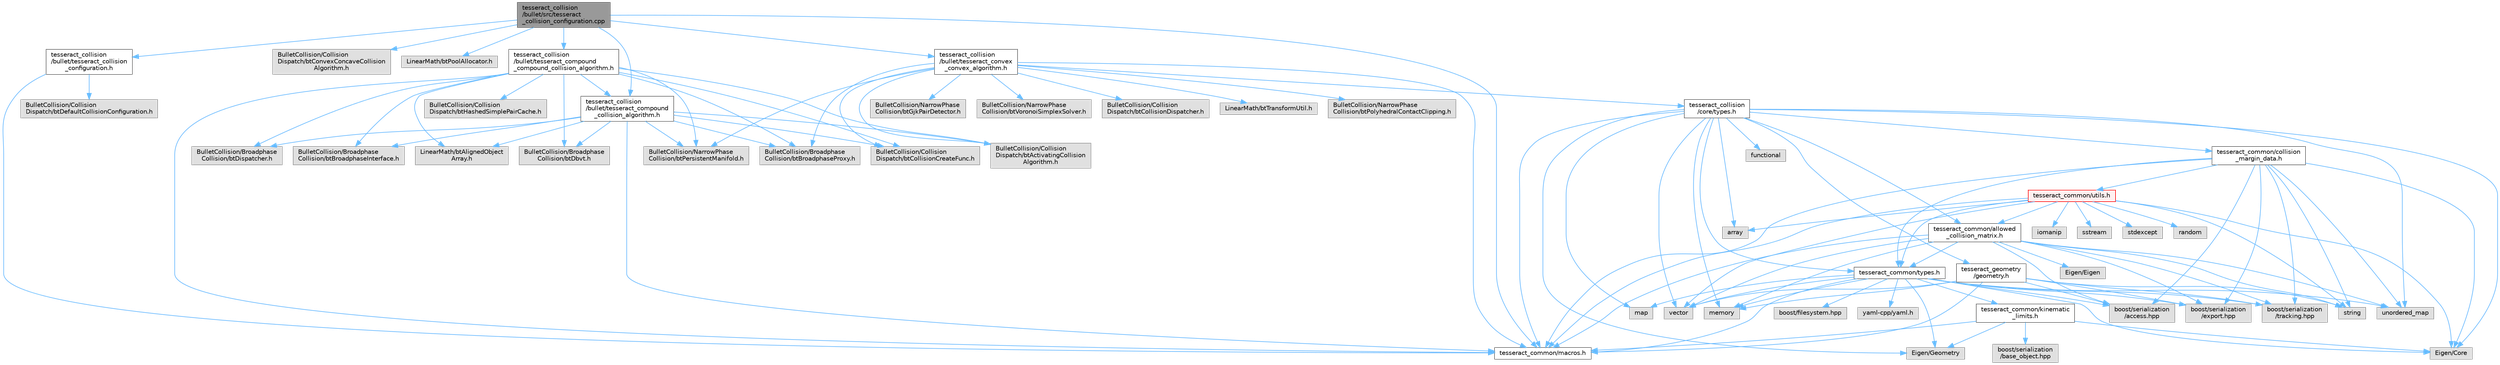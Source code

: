 digraph "tesseract_collision/bullet/src/tesseract_collision_configuration.cpp"
{
 // LATEX_PDF_SIZE
  bgcolor="transparent";
  edge [fontname=Helvetica,fontsize=10,labelfontname=Helvetica,labelfontsize=10];
  node [fontname=Helvetica,fontsize=10,shape=box,height=0.2,width=0.4];
  Node1 [label="tesseract_collision\l/bullet/src/tesseract\l_collision_configuration.cpp",height=0.2,width=0.4,color="gray40", fillcolor="grey60", style="filled", fontcolor="black",tooltip="Modified bullet collision configuration."];
  Node1 -> Node2 [color="steelblue1",style="solid"];
  Node2 [label="tesseract_common/macros.h",height=0.2,width=0.4,color="grey40", fillcolor="white", style="filled",URL="$de/d3c/macros_8h.html",tooltip="Common Tesseract Macros."];
  Node1 -> Node3 [color="steelblue1",style="solid"];
  Node3 [label="BulletCollision/Collision\lDispatch/btConvexConcaveCollision\lAlgorithm.h",height=0.2,width=0.4,color="grey60", fillcolor="#E0E0E0", style="filled",tooltip=" "];
  Node1 -> Node4 [color="steelblue1",style="solid"];
  Node4 [label="LinearMath/btPoolAllocator.h",height=0.2,width=0.4,color="grey60", fillcolor="#E0E0E0", style="filled",tooltip=" "];
  Node1 -> Node5 [color="steelblue1",style="solid"];
  Node5 [label="tesseract_collision\l/bullet/tesseract_collision\l_configuration.h",height=0.2,width=0.4,color="grey40", fillcolor="white", style="filled",URL="$d0/d96/tesseract__collision__configuration_8h.html",tooltip="Modified bullet collision configuration."];
  Node5 -> Node2 [color="steelblue1",style="solid"];
  Node5 -> Node6 [color="steelblue1",style="solid"];
  Node6 [label="BulletCollision/Collision\lDispatch/btDefaultCollisionConfiguration.h",height=0.2,width=0.4,color="grey60", fillcolor="#E0E0E0", style="filled",tooltip=" "];
  Node1 -> Node7 [color="steelblue1",style="solid"];
  Node7 [label="tesseract_collision\l/bullet/tesseract_compound\l_collision_algorithm.h",height=0.2,width=0.4,color="grey40", fillcolor="white", style="filled",URL="$d1/d14/tesseract__compound__collision__algorithm_8h.html",tooltip=" "];
  Node7 -> Node2 [color="steelblue1",style="solid"];
  Node7 -> Node8 [color="steelblue1",style="solid"];
  Node8 [label="BulletCollision/Broadphase\lCollision/btDispatcher.h",height=0.2,width=0.4,color="grey60", fillcolor="#E0E0E0", style="filled",tooltip=" "];
  Node7 -> Node9 [color="steelblue1",style="solid"];
  Node9 [label="BulletCollision/Broadphase\lCollision/btBroadphaseInterface.h",height=0.2,width=0.4,color="grey60", fillcolor="#E0E0E0", style="filled",tooltip=" "];
  Node7 -> Node10 [color="steelblue1",style="solid"];
  Node10 [label="BulletCollision/Collision\lDispatch/btActivatingCollision\lAlgorithm.h",height=0.2,width=0.4,color="grey60", fillcolor="#E0E0E0", style="filled",tooltip=" "];
  Node7 -> Node11 [color="steelblue1",style="solid"];
  Node11 [label="BulletCollision/NarrowPhase\lCollision/btPersistentManifold.h",height=0.2,width=0.4,color="grey60", fillcolor="#E0E0E0", style="filled",tooltip=" "];
  Node7 -> Node12 [color="steelblue1",style="solid"];
  Node12 [label="BulletCollision/Broadphase\lCollision/btBroadphaseProxy.h",height=0.2,width=0.4,color="grey60", fillcolor="#E0E0E0", style="filled",tooltip=" "];
  Node7 -> Node13 [color="steelblue1",style="solid"];
  Node13 [label="BulletCollision/Collision\lDispatch/btCollisionCreateFunc.h",height=0.2,width=0.4,color="grey60", fillcolor="#E0E0E0", style="filled",tooltip=" "];
  Node7 -> Node14 [color="steelblue1",style="solid"];
  Node14 [label="LinearMath/btAlignedObject\lArray.h",height=0.2,width=0.4,color="grey60", fillcolor="#E0E0E0", style="filled",tooltip=" "];
  Node7 -> Node15 [color="steelblue1",style="solid"];
  Node15 [label="BulletCollision/Broadphase\lCollision/btDbvt.h",height=0.2,width=0.4,color="grey60", fillcolor="#E0E0E0", style="filled",tooltip=" "];
  Node1 -> Node16 [color="steelblue1",style="solid"];
  Node16 [label="tesseract_collision\l/bullet/tesseract_compound\l_compound_collision_algorithm.h",height=0.2,width=0.4,color="grey40", fillcolor="white", style="filled",URL="$d6/df8/tesseract__compound__compound__collision__algorithm_8h.html",tooltip=" "];
  Node16 -> Node2 [color="steelblue1",style="solid"];
  Node16 -> Node8 [color="steelblue1",style="solid"];
  Node16 -> Node9 [color="steelblue1",style="solid"];
  Node16 -> Node10 [color="steelblue1",style="solid"];
  Node16 -> Node11 [color="steelblue1",style="solid"];
  Node16 -> Node12 [color="steelblue1",style="solid"];
  Node16 -> Node13 [color="steelblue1",style="solid"];
  Node16 -> Node14 [color="steelblue1",style="solid"];
  Node16 -> Node15 [color="steelblue1",style="solid"];
  Node16 -> Node17 [color="steelblue1",style="solid"];
  Node17 [label="BulletCollision/Collision\lDispatch/btHashedSimplePairCache.h",height=0.2,width=0.4,color="grey60", fillcolor="#E0E0E0", style="filled",tooltip=" "];
  Node16 -> Node7 [color="steelblue1",style="solid"];
  Node1 -> Node18 [color="steelblue1",style="solid"];
  Node18 [label="tesseract_collision\l/bullet/tesseract_convex\l_convex_algorithm.h",height=0.2,width=0.4,color="grey40", fillcolor="white", style="filled",URL="$dc/dcd/tesseract__convex__convex__algorithm_8h.html",tooltip=" "];
  Node18 -> Node2 [color="steelblue1",style="solid"];
  Node18 -> Node10 [color="steelblue1",style="solid"];
  Node18 -> Node19 [color="steelblue1",style="solid"];
  Node19 [label="BulletCollision/NarrowPhase\lCollision/btGjkPairDetector.h",height=0.2,width=0.4,color="grey60", fillcolor="#E0E0E0", style="filled",tooltip=" "];
  Node18 -> Node11 [color="steelblue1",style="solid"];
  Node18 -> Node12 [color="steelblue1",style="solid"];
  Node18 -> Node20 [color="steelblue1",style="solid"];
  Node20 [label="BulletCollision/NarrowPhase\lCollision/btVoronoiSimplexSolver.h",height=0.2,width=0.4,color="grey60", fillcolor="#E0E0E0", style="filled",tooltip=" "];
  Node18 -> Node13 [color="steelblue1",style="solid"];
  Node18 -> Node21 [color="steelblue1",style="solid"];
  Node21 [label="BulletCollision/Collision\lDispatch/btCollisionDispatcher.h",height=0.2,width=0.4,color="grey60", fillcolor="#E0E0E0", style="filled",tooltip=" "];
  Node18 -> Node22 [color="steelblue1",style="solid"];
  Node22 [label="LinearMath/btTransformUtil.h",height=0.2,width=0.4,color="grey60", fillcolor="#E0E0E0", style="filled",tooltip=" "];
  Node18 -> Node23 [color="steelblue1",style="solid"];
  Node23 [label="BulletCollision/NarrowPhase\lCollision/btPolyhedralContactClipping.h",height=0.2,width=0.4,color="grey60", fillcolor="#E0E0E0", style="filled",tooltip=" "];
  Node18 -> Node24 [color="steelblue1",style="solid"];
  Node24 [label="tesseract_collision\l/core/types.h",height=0.2,width=0.4,color="grey40", fillcolor="white", style="filled",URL="$d3/db3/tesseract__collision_2core_2include_2tesseract__collision_2core_2types_8h.html",tooltip="Tesseracts Collision Common Types."];
  Node24 -> Node2 [color="steelblue1",style="solid"];
  Node24 -> Node25 [color="steelblue1",style="solid"];
  Node25 [label="Eigen/Core",height=0.2,width=0.4,color="grey60", fillcolor="#E0E0E0", style="filled",tooltip=" "];
  Node24 -> Node26 [color="steelblue1",style="solid"];
  Node26 [label="Eigen/Geometry",height=0.2,width=0.4,color="grey60", fillcolor="#E0E0E0", style="filled",tooltip=" "];
  Node24 -> Node27 [color="steelblue1",style="solid"];
  Node27 [label="vector",height=0.2,width=0.4,color="grey60", fillcolor="#E0E0E0", style="filled",tooltip=" "];
  Node24 -> Node28 [color="steelblue1",style="solid"];
  Node28 [label="memory",height=0.2,width=0.4,color="grey60", fillcolor="#E0E0E0", style="filled",tooltip=" "];
  Node24 -> Node29 [color="steelblue1",style="solid"];
  Node29 [label="map",height=0.2,width=0.4,color="grey60", fillcolor="#E0E0E0", style="filled",tooltip=" "];
  Node24 -> Node30 [color="steelblue1",style="solid"];
  Node30 [label="array",height=0.2,width=0.4,color="grey60", fillcolor="#E0E0E0", style="filled",tooltip=" "];
  Node24 -> Node31 [color="steelblue1",style="solid"];
  Node31 [label="unordered_map",height=0.2,width=0.4,color="grey60", fillcolor="#E0E0E0", style="filled",tooltip=" "];
  Node24 -> Node32 [color="steelblue1",style="solid"];
  Node32 [label="functional",height=0.2,width=0.4,color="grey60", fillcolor="#E0E0E0", style="filled",tooltip=" "];
  Node24 -> Node33 [color="steelblue1",style="solid"];
  Node33 [label="tesseract_geometry\l/geometry.h",height=0.2,width=0.4,color="grey40", fillcolor="white", style="filled",URL="$d0/da6/tesseract__geometry_2include_2tesseract__geometry_2geometry_8h.html",tooltip="Tesseract Geometries."];
  Node33 -> Node2 [color="steelblue1",style="solid"];
  Node33 -> Node34 [color="steelblue1",style="solid"];
  Node34 [label="boost/serialization\l/access.hpp",height=0.2,width=0.4,color="grey60", fillcolor="#E0E0E0", style="filled",tooltip=" "];
  Node33 -> Node35 [color="steelblue1",style="solid"];
  Node35 [label="boost/serialization\l/export.hpp",height=0.2,width=0.4,color="grey60", fillcolor="#E0E0E0", style="filled",tooltip=" "];
  Node33 -> Node28 [color="steelblue1",style="solid"];
  Node33 -> Node36 [color="steelblue1",style="solid"];
  Node36 [label="string",height=0.2,width=0.4,color="grey60", fillcolor="#E0E0E0", style="filled",tooltip=" "];
  Node33 -> Node27 [color="steelblue1",style="solid"];
  Node33 -> Node37 [color="steelblue1",style="solid"];
  Node37 [label="boost/serialization\l/tracking.hpp",height=0.2,width=0.4,color="grey60", fillcolor="#E0E0E0", style="filled",tooltip=" "];
  Node24 -> Node38 [color="steelblue1",style="solid"];
  Node38 [label="tesseract_common/types.h",height=0.2,width=0.4,color="grey40", fillcolor="white", style="filled",URL="$dd/ddb/tesseract__common_2include_2tesseract__common_2types_8h.html",tooltip="Common Tesseract Types."];
  Node38 -> Node2 [color="steelblue1",style="solid"];
  Node38 -> Node34 [color="steelblue1",style="solid"];
  Node38 -> Node25 [color="steelblue1",style="solid"];
  Node38 -> Node26 [color="steelblue1",style="solid"];
  Node38 -> Node27 [color="steelblue1",style="solid"];
  Node38 -> Node28 [color="steelblue1",style="solid"];
  Node38 -> Node29 [color="steelblue1",style="solid"];
  Node38 -> Node31 [color="steelblue1",style="solid"];
  Node38 -> Node39 [color="steelblue1",style="solid"];
  Node39 [label="boost/filesystem.hpp",height=0.2,width=0.4,color="grey60", fillcolor="#E0E0E0", style="filled",tooltip=" "];
  Node38 -> Node40 [color="steelblue1",style="solid"];
  Node40 [label="yaml-cpp/yaml.h",height=0.2,width=0.4,color="grey60", fillcolor="#E0E0E0", style="filled",tooltip=" "];
  Node38 -> Node41 [color="steelblue1",style="solid"];
  Node41 [label="tesseract_common/kinematic\l_limits.h",height=0.2,width=0.4,color="grey40", fillcolor="white", style="filled",URL="$d9/dc2/kinematic__limits_8h.html",tooltip="Common Tesseract Kinematic Limits and Related Utility Functions."];
  Node41 -> Node2 [color="steelblue1",style="solid"];
  Node41 -> Node25 [color="steelblue1",style="solid"];
  Node41 -> Node26 [color="steelblue1",style="solid"];
  Node41 -> Node42 [color="steelblue1",style="solid"];
  Node42 [label="boost/serialization\l/base_object.hpp",height=0.2,width=0.4,color="grey60", fillcolor="#E0E0E0", style="filled",tooltip=" "];
  Node38 -> Node35 [color="steelblue1",style="solid"];
  Node38 -> Node37 [color="steelblue1",style="solid"];
  Node24 -> Node43 [color="steelblue1",style="solid"];
  Node43 [label="tesseract_common/collision\l_margin_data.h",height=0.2,width=0.4,color="grey40", fillcolor="white", style="filled",URL="$d4/da8/collision__margin__data_8h.html",tooltip="This is used to store collision margin information."];
  Node43 -> Node2 [color="steelblue1",style="solid"];
  Node43 -> Node34 [color="steelblue1",style="solid"];
  Node43 -> Node25 [color="steelblue1",style="solid"];
  Node43 -> Node36 [color="steelblue1",style="solid"];
  Node43 -> Node31 [color="steelblue1",style="solid"];
  Node43 -> Node38 [color="steelblue1",style="solid"];
  Node43 -> Node44 [color="steelblue1",style="solid"];
  Node44 [label="tesseract_common/utils.h",height=0.2,width=0.4,color="red", fillcolor="#FFF0F0", style="filled",URL="$dc/d79/tesseract__common_2include_2tesseract__common_2utils_8h.html",tooltip="Common Tesseract Utility Functions."];
  Node44 -> Node2 [color="steelblue1",style="solid"];
  Node44 -> Node30 [color="steelblue1",style="solid"];
  Node44 -> Node27 [color="steelblue1",style="solid"];
  Node44 -> Node36 [color="steelblue1",style="solid"];
  Node44 -> Node45 [color="steelblue1",style="solid"];
  Node45 [label="sstream",height=0.2,width=0.4,color="grey60", fillcolor="#E0E0E0", style="filled",tooltip=" "];
  Node44 -> Node46 [color="steelblue1",style="solid"];
  Node46 [label="stdexcept",height=0.2,width=0.4,color="grey60", fillcolor="#E0E0E0", style="filled",tooltip=" "];
  Node44 -> Node47 [color="steelblue1",style="solid"];
  Node47 [label="random",height=0.2,width=0.4,color="grey60", fillcolor="#E0E0E0", style="filled",tooltip=" "];
  Node44 -> Node48 [color="steelblue1",style="solid"];
  Node48 [label="iomanip",height=0.2,width=0.4,color="grey60", fillcolor="#E0E0E0", style="filled",tooltip=" "];
  Node44 -> Node25 [color="steelblue1",style="solid"];
  Node44 -> Node51 [color="steelblue1",style="solid"];
  Node51 [label="tesseract_common/allowed\l_collision_matrix.h",height=0.2,width=0.4,color="grey40", fillcolor="white", style="filled",URL="$d2/d01/allowed__collision__matrix_8h.html",tooltip=" "];
  Node51 -> Node2 [color="steelblue1",style="solid"];
  Node51 -> Node34 [color="steelblue1",style="solid"];
  Node51 -> Node36 [color="steelblue1",style="solid"];
  Node51 -> Node27 [color="steelblue1",style="solid"];
  Node51 -> Node28 [color="steelblue1",style="solid"];
  Node51 -> Node52 [color="steelblue1",style="solid"];
  Node52 [label="Eigen/Eigen",height=0.2,width=0.4,color="grey60", fillcolor="#E0E0E0", style="filled",tooltip=" "];
  Node51 -> Node31 [color="steelblue1",style="solid"];
  Node51 -> Node38 [color="steelblue1",style="solid"];
  Node51 -> Node35 [color="steelblue1",style="solid"];
  Node51 -> Node37 [color="steelblue1",style="solid"];
  Node44 -> Node38 [color="steelblue1",style="solid"];
  Node43 -> Node35 [color="steelblue1",style="solid"];
  Node43 -> Node37 [color="steelblue1",style="solid"];
  Node24 -> Node51 [color="steelblue1",style="solid"];
}
